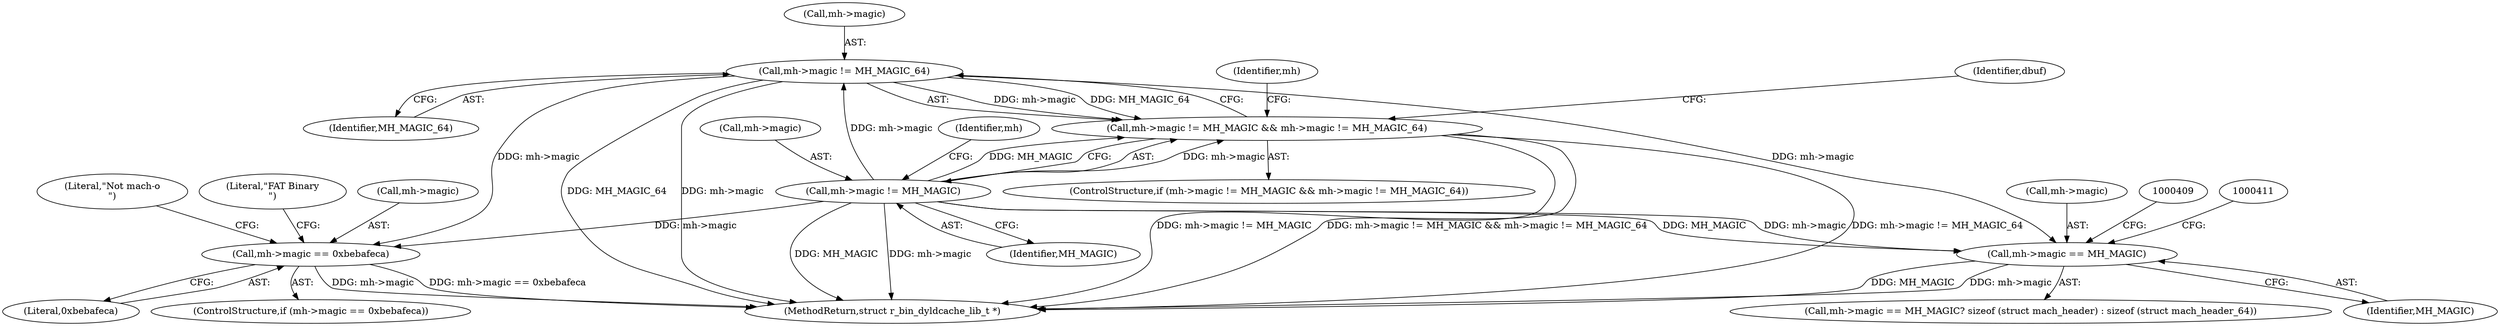 digraph "0_radare2_4e98402f09a0ef0bb8559a33a4c1988c54938eaf@pointer" {
"1000367" [label="(Call,mh->magic != MH_MAGIC_64)"];
"1000362" [label="(Call,mh->magic != MH_MAGIC)"];
"1000361" [label="(Call,mh->magic != MH_MAGIC && mh->magic != MH_MAGIC_64)"];
"1000374" [label="(Call,mh->magic == 0xbebafeca)"];
"1000403" [label="(Call,mh->magic == MH_MAGIC)"];
"1000403" [label="(Call,mh->magic == MH_MAGIC)"];
"1000367" [label="(Call,mh->magic != MH_MAGIC_64)"];
"1000369" [label="(Identifier,mh)"];
"1000381" [label="(Literal,\"FAT Binary\n\")"];
"1000374" [label="(Call,mh->magic == 0xbebafeca)"];
"1000368" [label="(Call,mh->magic)"];
"1000402" [label="(Call,mh->magic == MH_MAGIC? sizeof (struct mach_header) : sizeof (struct mach_header_64))"];
"1000366" [label="(Identifier,MH_MAGIC)"];
"1000363" [label="(Call,mh->magic)"];
"1000371" [label="(Identifier,MH_MAGIC_64)"];
"1000404" [label="(Call,mh->magic)"];
"1000378" [label="(Literal,0xbebafeca)"];
"1000407" [label="(Identifier,MH_MAGIC)"];
"1000373" [label="(ControlStructure,if (mh->magic == 0xbebafeca))"];
"1000391" [label="(Identifier,dbuf)"];
"1000383" [label="(Literal,\"Not mach-o\n\")"];
"1000750" [label="(MethodReturn,struct r_bin_dyldcache_lib_t *)"];
"1000376" [label="(Identifier,mh)"];
"1000375" [label="(Call,mh->magic)"];
"1000361" [label="(Call,mh->magic != MH_MAGIC && mh->magic != MH_MAGIC_64)"];
"1000360" [label="(ControlStructure,if (mh->magic != MH_MAGIC && mh->magic != MH_MAGIC_64))"];
"1000362" [label="(Call,mh->magic != MH_MAGIC)"];
"1000367" -> "1000361"  [label="AST: "];
"1000367" -> "1000371"  [label="CFG: "];
"1000368" -> "1000367"  [label="AST: "];
"1000371" -> "1000367"  [label="AST: "];
"1000361" -> "1000367"  [label="CFG: "];
"1000367" -> "1000750"  [label="DDG: mh->magic"];
"1000367" -> "1000750"  [label="DDG: MH_MAGIC_64"];
"1000367" -> "1000361"  [label="DDG: mh->magic"];
"1000367" -> "1000361"  [label="DDG: MH_MAGIC_64"];
"1000362" -> "1000367"  [label="DDG: mh->magic"];
"1000367" -> "1000374"  [label="DDG: mh->magic"];
"1000367" -> "1000403"  [label="DDG: mh->magic"];
"1000362" -> "1000361"  [label="AST: "];
"1000362" -> "1000366"  [label="CFG: "];
"1000363" -> "1000362"  [label="AST: "];
"1000366" -> "1000362"  [label="AST: "];
"1000369" -> "1000362"  [label="CFG: "];
"1000361" -> "1000362"  [label="CFG: "];
"1000362" -> "1000750"  [label="DDG: MH_MAGIC"];
"1000362" -> "1000750"  [label="DDG: mh->magic"];
"1000362" -> "1000361"  [label="DDG: mh->magic"];
"1000362" -> "1000361"  [label="DDG: MH_MAGIC"];
"1000362" -> "1000374"  [label="DDG: mh->magic"];
"1000362" -> "1000403"  [label="DDG: mh->magic"];
"1000362" -> "1000403"  [label="DDG: MH_MAGIC"];
"1000361" -> "1000360"  [label="AST: "];
"1000376" -> "1000361"  [label="CFG: "];
"1000391" -> "1000361"  [label="CFG: "];
"1000361" -> "1000750"  [label="DDG: mh->magic != MH_MAGIC && mh->magic != MH_MAGIC_64"];
"1000361" -> "1000750"  [label="DDG: mh->magic != MH_MAGIC_64"];
"1000361" -> "1000750"  [label="DDG: mh->magic != MH_MAGIC"];
"1000374" -> "1000373"  [label="AST: "];
"1000374" -> "1000378"  [label="CFG: "];
"1000375" -> "1000374"  [label="AST: "];
"1000378" -> "1000374"  [label="AST: "];
"1000381" -> "1000374"  [label="CFG: "];
"1000383" -> "1000374"  [label="CFG: "];
"1000374" -> "1000750"  [label="DDG: mh->magic"];
"1000374" -> "1000750"  [label="DDG: mh->magic == 0xbebafeca"];
"1000403" -> "1000402"  [label="AST: "];
"1000403" -> "1000407"  [label="CFG: "];
"1000404" -> "1000403"  [label="AST: "];
"1000407" -> "1000403"  [label="AST: "];
"1000409" -> "1000403"  [label="CFG: "];
"1000411" -> "1000403"  [label="CFG: "];
"1000403" -> "1000750"  [label="DDG: mh->magic"];
"1000403" -> "1000750"  [label="DDG: MH_MAGIC"];
}
